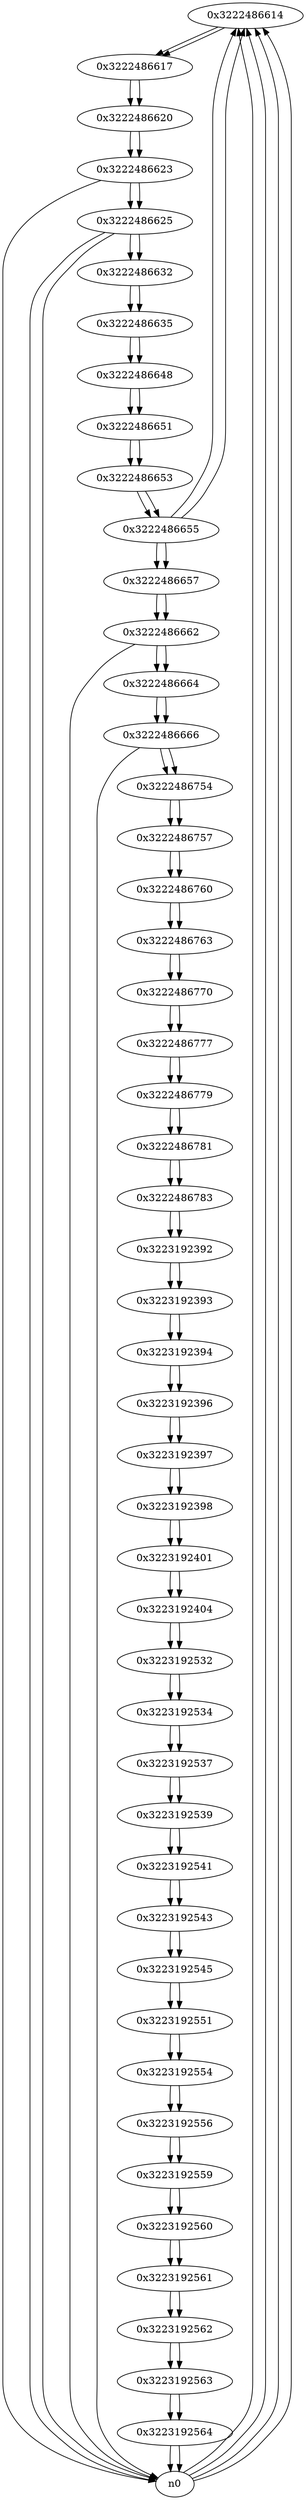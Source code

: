 digraph G{
/* nodes */
  n1 [label="0x3222486614"]
  n2 [label="0x3222486617"]
  n3 [label="0x3222486620"]
  n4 [label="0x3222486623"]
  n5 [label="0x3222486625"]
  n6 [label="0x3222486632"]
  n7 [label="0x3222486635"]
  n8 [label="0x3222486648"]
  n9 [label="0x3222486651"]
  n10 [label="0x3222486653"]
  n11 [label="0x3222486655"]
  n12 [label="0x3222486657"]
  n13 [label="0x3222486662"]
  n14 [label="0x3222486664"]
  n15 [label="0x3222486666"]
  n16 [label="0x3222486754"]
  n17 [label="0x3222486757"]
  n18 [label="0x3222486760"]
  n19 [label="0x3222486763"]
  n20 [label="0x3222486770"]
  n21 [label="0x3222486777"]
  n22 [label="0x3222486779"]
  n23 [label="0x3222486781"]
  n24 [label="0x3222486783"]
  n25 [label="0x3223192392"]
  n26 [label="0x3223192393"]
  n27 [label="0x3223192394"]
  n28 [label="0x3223192396"]
  n29 [label="0x3223192397"]
  n30 [label="0x3223192398"]
  n31 [label="0x3223192401"]
  n32 [label="0x3223192404"]
  n33 [label="0x3223192532"]
  n34 [label="0x3223192534"]
  n35 [label="0x3223192537"]
  n36 [label="0x3223192539"]
  n37 [label="0x3223192541"]
  n38 [label="0x3223192543"]
  n39 [label="0x3223192545"]
  n40 [label="0x3223192551"]
  n41 [label="0x3223192554"]
  n42 [label="0x3223192556"]
  n43 [label="0x3223192559"]
  n44 [label="0x3223192560"]
  n45 [label="0x3223192561"]
  n46 [label="0x3223192562"]
  n47 [label="0x3223192563"]
  n48 [label="0x3223192564"]
/* edges */
n1 -> n2;
n0 -> n1;
n0 -> n1;
n0 -> n1;
n11 -> n1;
n0 -> n1;
n2 -> n3;
n1 -> n2;
n3 -> n4;
n2 -> n3;
n4 -> n5;
n4 -> n0;
n3 -> n4;
n5 -> n6;
n5 -> n0;
n5 -> n0;
n4 -> n5;
n6 -> n7;
n5 -> n6;
n7 -> n8;
n6 -> n7;
n8 -> n9;
n7 -> n8;
n9 -> n10;
n8 -> n9;
n10 -> n11;
n9 -> n10;
n11 -> n12;
n11 -> n1;
n10 -> n11;
n12 -> n13;
n11 -> n12;
n13 -> n14;
n13 -> n0;
n12 -> n13;
n14 -> n15;
n13 -> n14;
n15 -> n16;
n15 -> n0;
n14 -> n15;
n16 -> n17;
n15 -> n16;
n17 -> n18;
n16 -> n17;
n18 -> n19;
n17 -> n18;
n19 -> n20;
n18 -> n19;
n20 -> n21;
n19 -> n20;
n21 -> n22;
n20 -> n21;
n22 -> n23;
n21 -> n22;
n23 -> n24;
n22 -> n23;
n24 -> n25;
n23 -> n24;
n25 -> n26;
n24 -> n25;
n26 -> n27;
n25 -> n26;
n27 -> n28;
n26 -> n27;
n28 -> n29;
n27 -> n28;
n29 -> n30;
n28 -> n29;
n30 -> n31;
n29 -> n30;
n31 -> n32;
n30 -> n31;
n32 -> n33;
n31 -> n32;
n33 -> n34;
n32 -> n33;
n34 -> n35;
n33 -> n34;
n35 -> n36;
n34 -> n35;
n36 -> n37;
n35 -> n36;
n37 -> n38;
n36 -> n37;
n38 -> n39;
n37 -> n38;
n39 -> n40;
n38 -> n39;
n40 -> n41;
n39 -> n40;
n41 -> n42;
n40 -> n41;
n42 -> n43;
n41 -> n42;
n43 -> n44;
n42 -> n43;
n44 -> n45;
n43 -> n44;
n45 -> n46;
n44 -> n45;
n46 -> n47;
n45 -> n46;
n47 -> n48;
n46 -> n47;
n48 -> n0;
n48 -> n0;
n47 -> n48;
}
